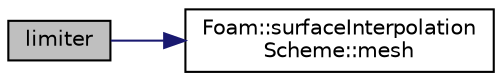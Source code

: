 digraph "limiter"
{
  bgcolor="transparent";
  edge [fontname="Helvetica",fontsize="10",labelfontname="Helvetica",labelfontsize="10"];
  node [fontname="Helvetica",fontsize="10",shape=record];
  rankdir="LR";
  Node12 [label="limiter",height=0.2,width=0.4,color="black", fillcolor="grey75", style="filled", fontcolor="black"];
  Node12 -> Node13 [color="midnightblue",fontsize="10",style="solid",fontname="Helvetica"];
  Node13 [label="Foam::surfaceInterpolation\lScheme::mesh",height=0.2,width=0.4,color="black",URL="$a24109.html#a470f06cfb9b6ee887cd85d63de275607",tooltip="Return mesh reference. "];
}
